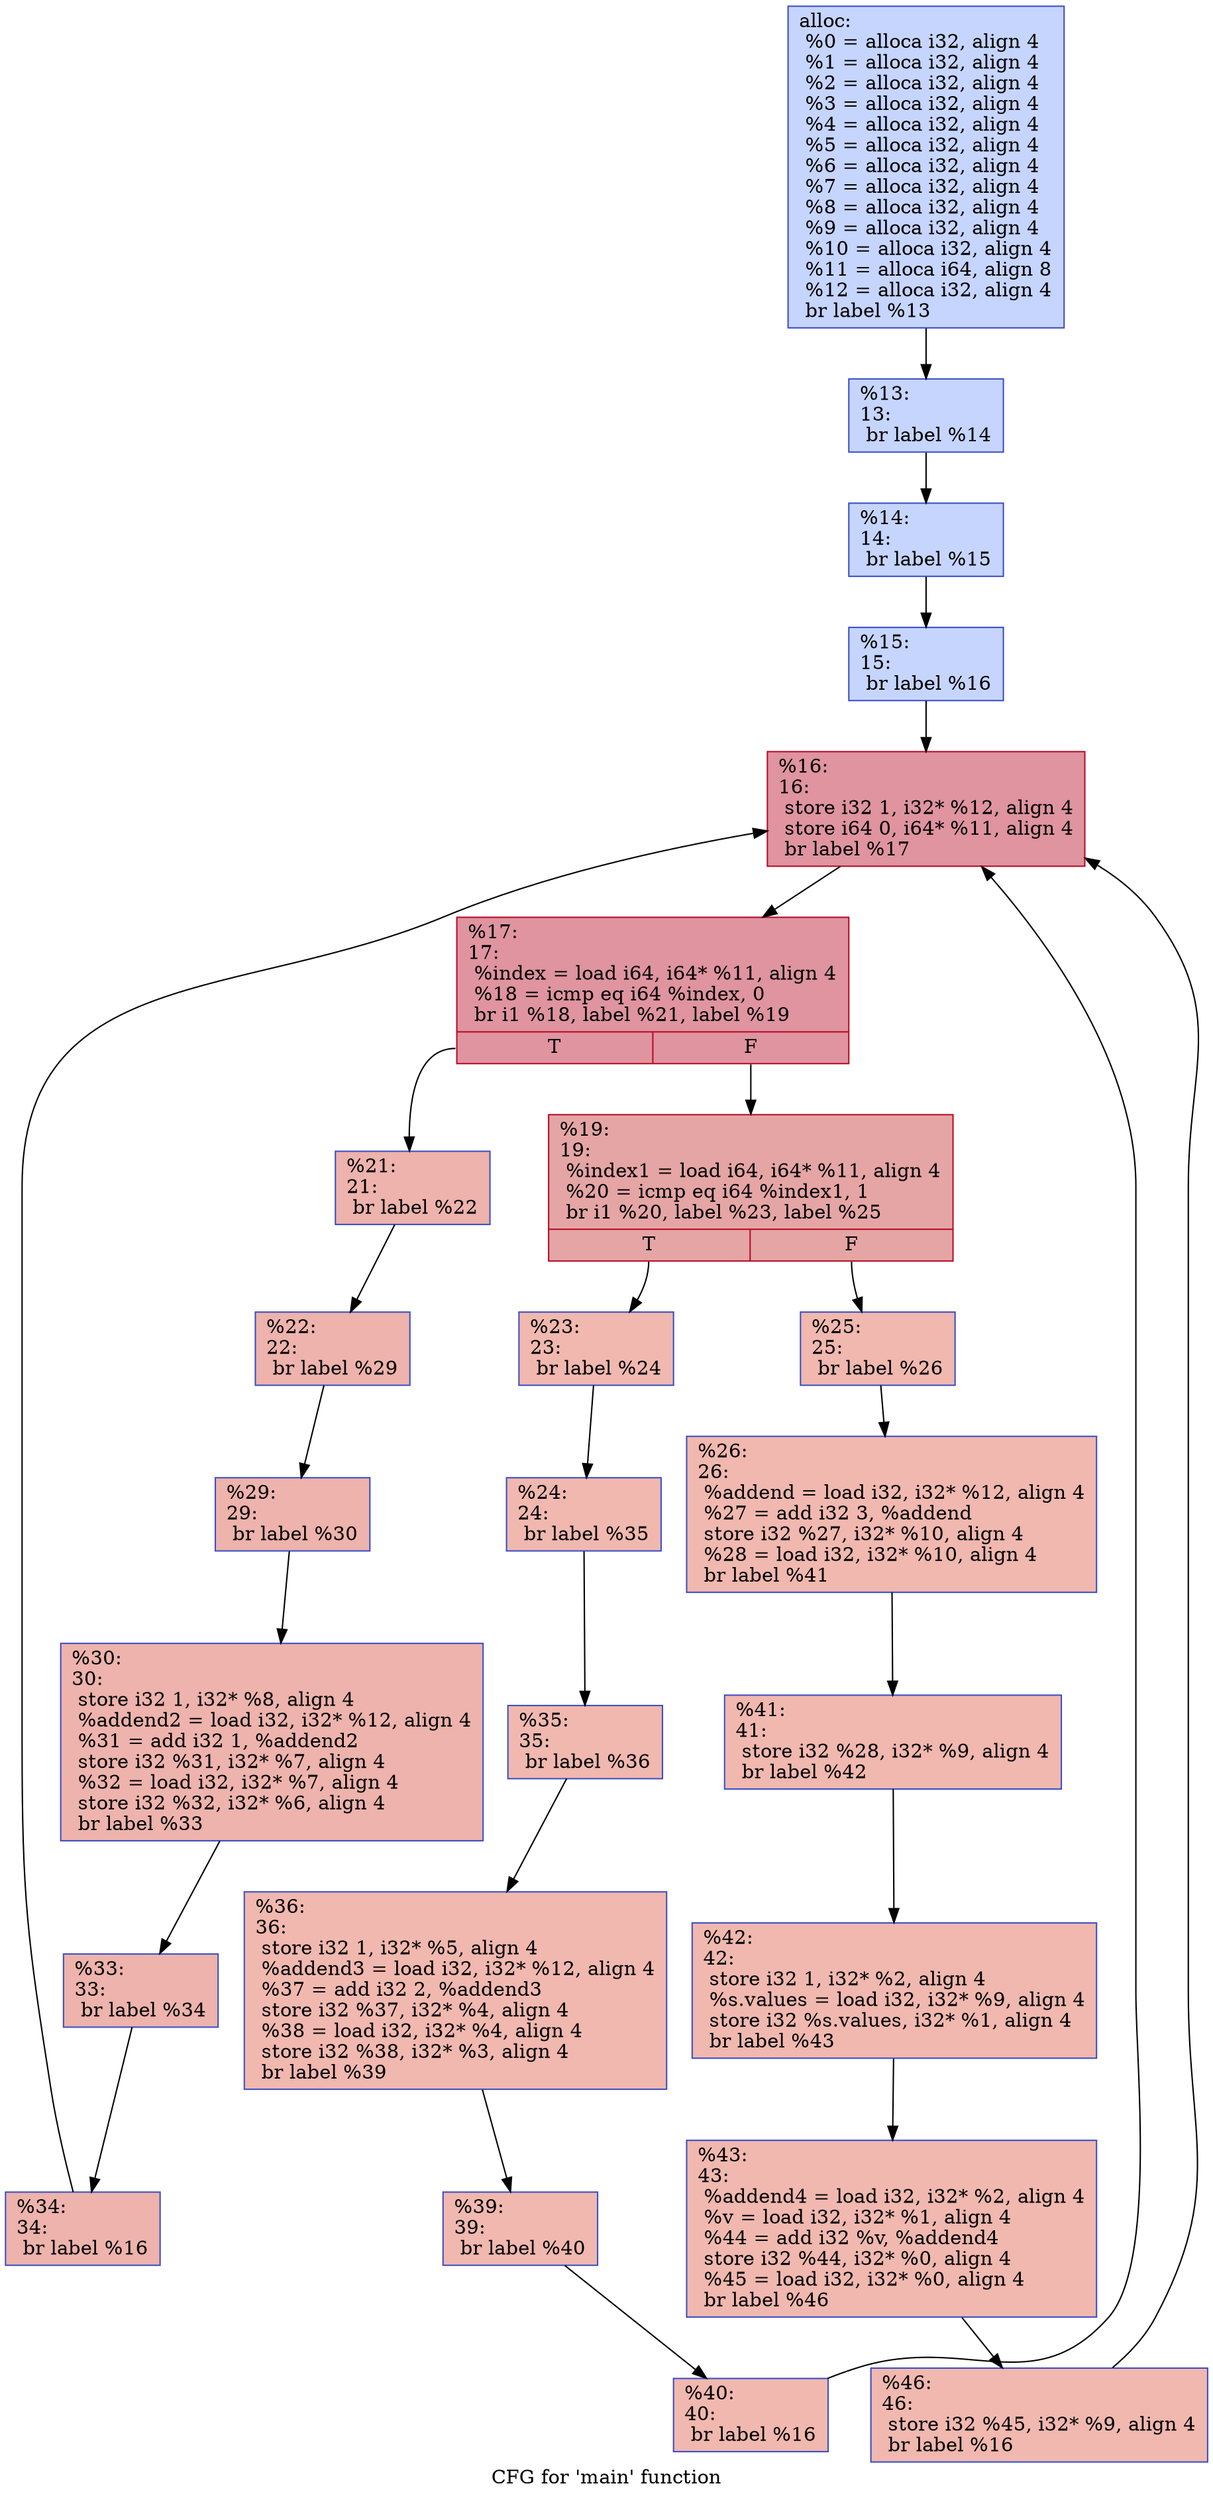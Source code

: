 digraph "CFG for 'main' function" {
	label="CFG for 'main' function";

	Node0x557b102f2200 [shape=record,color="#3d50c3ff", style=filled, fillcolor="#7ea1fa70",label="{alloc:\l  %0 = alloca i32, align 4\l  %1 = alloca i32, align 4\l  %2 = alloca i32, align 4\l  %3 = alloca i32, align 4\l  %4 = alloca i32, align 4\l  %5 = alloca i32, align 4\l  %6 = alloca i32, align 4\l  %7 = alloca i32, align 4\l  %8 = alloca i32, align 4\l  %9 = alloca i32, align 4\l  %10 = alloca i32, align 4\l  %11 = alloca i64, align 8\l  %12 = alloca i32, align 4\l  br label %13\l}"];
	Node0x557b102f2200 -> Node0x557b102f2330;
	Node0x557b102f2330 [shape=record,color="#3d50c3ff", style=filled, fillcolor="#7ea1fa70",label="{%13:\l13:                                               \l  br label %14\l}"];
	Node0x557b102f2330 -> Node0x557b102f3370;
	Node0x557b102f3370 [shape=record,color="#3d50c3ff", style=filled, fillcolor="#7ea1fa70",label="{%14:\l14:                                               \l  br label %15\l}"];
	Node0x557b102f3370 -> Node0x557b102f4fe0;
	Node0x557b102f4fe0 [shape=record,color="#3d50c3ff", style=filled, fillcolor="#7ea1fa70",label="{%15:\l15:                                               \l  br label %16\l}"];
	Node0x557b102f4fe0 -> Node0x557b102f3730;
	Node0x557b102f3730 [shape=record,color="#b70d28ff", style=filled, fillcolor="#b70d2870",label="{%16:\l16:                                               \l  store i32 1, i32* %12, align 4\l  store i64 0, i64* %11, align 4\l  br label %17\l}"];
	Node0x557b102f3730 -> Node0x557b102f8020;
	Node0x557b102f8020 [shape=record,color="#b70d28ff", style=filled, fillcolor="#b70d2870",label="{%17:\l17:                                               \l  %index = load i64, i64* %11, align 4\l  %18 = icmp eq i64 %index, 0\l  br i1 %18, label %21, label %19\l|{<s0>T|<s1>F}}"];
	Node0x557b102f8020:s0 -> Node0x557b102f94b0;
	Node0x557b102f8020:s1 -> Node0x557b102f7ea0;
	Node0x557b102f7ea0 [shape=record,color="#b70d28ff", style=filled, fillcolor="#c5333470",label="{%19:\l19:                                               \l  %index1 = load i64, i64* %11, align 4\l  %20 = icmp eq i64 %index1, 1\l  br i1 %20, label %23, label %25\l|{<s0>T|<s1>F}}"];
	Node0x557b102f7ea0:s0 -> Node0x557b102fb4b0;
	Node0x557b102f7ea0:s1 -> Node0x557b102fb500;
	Node0x557b102f94b0 [shape=record,color="#3d50c3ff", style=filled, fillcolor="#d6524470",label="{%21:\l21:                                               \l  br label %22\l}"];
	Node0x557b102f94b0 -> Node0x557b102f7070;
	Node0x557b102f7070 [shape=record,color="#3d50c3ff", style=filled, fillcolor="#d6524470",label="{%22:\l22:                                               \l  br label %29\l}"];
	Node0x557b102f7070 -> Node0x557b102fcdd0;
	Node0x557b102fb4b0 [shape=record,color="#3d50c3ff", style=filled, fillcolor="#dc5d4a70",label="{%23:\l23:                                               \l  br label %24\l}"];
	Node0x557b102fb4b0 -> Node0x557b102ff680;
	Node0x557b102ff680 [shape=record,color="#3d50c3ff", style=filled, fillcolor="#dc5d4a70",label="{%24:\l24:                                               \l  br label %35\l}"];
	Node0x557b102ff680 -> Node0x557b102fe3f0;
	Node0x557b102fb500 [shape=record,color="#3d50c3ff", style=filled, fillcolor="#dc5d4a70",label="{%25:\l25:                                               \l  br label %26\l}"];
	Node0x557b102fb500 -> Node0x557b102fef60;
	Node0x557b102fef60 [shape=record,color="#3d50c3ff", style=filled, fillcolor="#dc5d4a70",label="{%26:\l26:                                               \l  %addend = load i32, i32* %12, align 4\l  %27 = add i32 3, %addend\l  store i32 %27, i32* %10, align 4\l  %28 = load i32, i32* %10, align 4\l  br label %41\l}"];
	Node0x557b102fef60 -> Node0x557b10302160;
	Node0x557b102fcdd0 [shape=record,color="#3d50c3ff", style=filled, fillcolor="#d6524470",label="{%29:\l29:                                               \l  br label %30\l}"];
	Node0x557b102fcdd0 -> Node0x557b102fe6f0;
	Node0x557b102fe6f0 [shape=record,color="#3d50c3ff", style=filled, fillcolor="#d6524470",label="{%30:\l30:                                               \l  store i32 1, i32* %8, align 4\l  %addend2 = load i32, i32* %12, align 4\l  %31 = add i32 1, %addend2\l  store i32 %31, i32* %7, align 4\l  %32 = load i32, i32* %7, align 4\l  store i32 %32, i32* %6, align 4\l  br label %33\l}"];
	Node0x557b102fe6f0 -> Node0x557b10303be0;
	Node0x557b10303be0 [shape=record,color="#3d50c3ff", style=filled, fillcolor="#d6524470",label="{%33:\l33:                                               \l  br label %34\l}"];
	Node0x557b10303be0 -> Node0x557b10306760;
	Node0x557b10306760 [shape=record,color="#3d50c3ff", style=filled, fillcolor="#d6524470",label="{%34:\l34:                                               \l  br label %16\l}"];
	Node0x557b10306760 -> Node0x557b102f3730;
	Node0x557b102fe3f0 [shape=record,color="#3d50c3ff", style=filled, fillcolor="#dc5d4a70",label="{%35:\l35:                                               \l  br label %36\l}"];
	Node0x557b102fe3f0 -> Node0x557b102f7790;
	Node0x557b102f7790 [shape=record,color="#3d50c3ff", style=filled, fillcolor="#dc5d4a70",label="{%36:\l36:                                               \l  store i32 1, i32* %5, align 4\l  %addend3 = load i32, i32* %12, align 4\l  %37 = add i32 2, %addend3\l  store i32 %37, i32* %4, align 4\l  %38 = load i32, i32* %4, align 4\l  store i32 %38, i32* %3, align 4\l  br label %39\l}"];
	Node0x557b102f7790 -> Node0x557b10306cd0;
	Node0x557b10306cd0 [shape=record,color="#3d50c3ff", style=filled, fillcolor="#dc5d4a70",label="{%39:\l39:                                               \l  br label %40\l}"];
	Node0x557b10306cd0 -> Node0x557b1030b060;
	Node0x557b1030b060 [shape=record,color="#3d50c3ff", style=filled, fillcolor="#dc5d4a70",label="{%40:\l40:                                               \l  br label %16\l}"];
	Node0x557b1030b060 -> Node0x557b102f3730;
	Node0x557b10302160 [shape=record,color="#3d50c3ff", style=filled, fillcolor="#dc5d4a70",label="{%41:\l41:                                               \l  store i32 %28, i32* %9, align 4\l  br label %42\l}"];
	Node0x557b10302160 -> Node0x557b102f6d80;
	Node0x557b102f6d80 [shape=record,color="#3d50c3ff", style=filled, fillcolor="#dc5d4a70",label="{%42:\l42:                                               \l  store i32 1, i32* %2, align 4\l  %s.values = load i32, i32* %9, align 4\l  store i32 %s.values, i32* %1, align 4\l  br label %43\l}"];
	Node0x557b102f6d80 -> Node0x557b1030bdc0;
	Node0x557b1030bdc0 [shape=record,color="#3d50c3ff", style=filled, fillcolor="#dc5d4a70",label="{%43:\l43:                                               \l  %addend4 = load i32, i32* %2, align 4\l  %v = load i32, i32* %1, align 4\l  %44 = add i32 %v, %addend4\l  store i32 %44, i32* %0, align 4\l  %45 = load i32, i32* %0, align 4\l  br label %46\l}"];
	Node0x557b1030bdc0 -> Node0x557b1030ef70;
	Node0x557b1030ef70 [shape=record,color="#3d50c3ff", style=filled, fillcolor="#dc5d4a70",label="{%46:\l46:                                               \l  store i32 %45, i32* %9, align 4\l  br label %16\l}"];
	Node0x557b1030ef70 -> Node0x557b102f3730;
}

